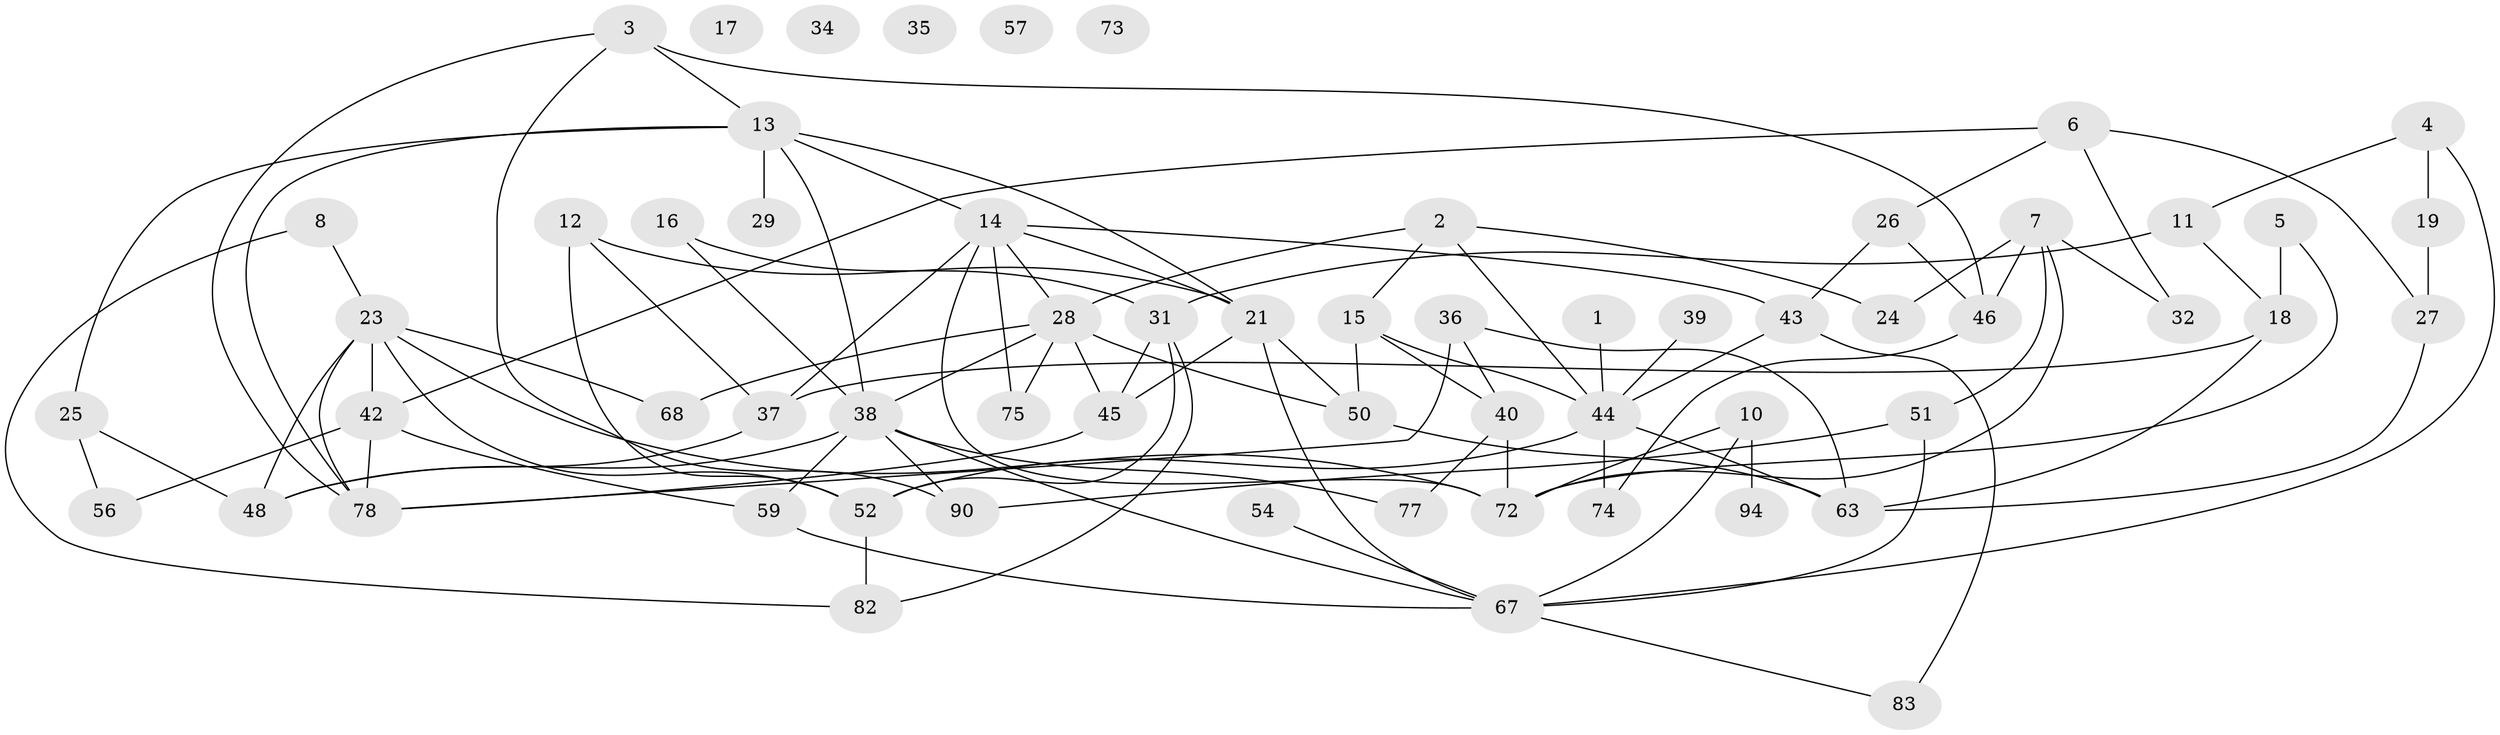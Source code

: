 // original degree distribution, {1: 0.08421052631578947, 3: 0.24210526315789474, 4: 0.1368421052631579, 2: 0.30526315789473685, 6: 0.042105263157894736, 0: 0.05263157894736842, 7: 0.010526315789473684, 5: 0.12631578947368421}
// Generated by graph-tools (version 1.1) at 2025/41/03/06/25 10:41:20]
// undirected, 61 vertices, 104 edges
graph export_dot {
graph [start="1"]
  node [color=gray90,style=filled];
  1;
  2 [super="+9"];
  3 [super="+30"];
  4 [super="+22"];
  5;
  6 [super="+61"];
  7 [super="+53"];
  8;
  10 [super="+62"];
  11 [super="+76"];
  12;
  13 [super="+41"];
  14 [super="+70"];
  15 [super="+66"];
  16;
  17;
  18 [super="+20"];
  19 [super="+91"];
  21 [super="+85"];
  23 [super="+33"];
  24;
  25;
  26 [super="+71"];
  27 [super="+55"];
  28 [super="+49"];
  29;
  31 [super="+64"];
  32;
  34;
  35;
  36;
  37 [super="+47"];
  38 [super="+58"];
  39;
  40 [super="+93"];
  42 [super="+80"];
  43 [super="+84"];
  44 [super="+88"];
  45 [super="+69"];
  46 [super="+65"];
  48 [super="+60"];
  50 [super="+86"];
  51;
  52;
  54 [super="+81"];
  56;
  57;
  59;
  63;
  67 [super="+87"];
  68;
  72 [super="+95"];
  73;
  74 [super="+89"];
  75;
  77;
  78 [super="+79"];
  82;
  83 [super="+92"];
  90;
  94;
  1 -- 44;
  2 -- 24;
  2 -- 44;
  2 -- 28;
  2 -- 15;
  3 -- 46;
  3 -- 90;
  3 -- 13;
  3 -- 78;
  4 -- 11;
  4 -- 19;
  4 -- 67;
  5 -- 18;
  5 -- 72;
  6 -- 32;
  6 -- 42;
  6 -- 26;
  6 -- 27;
  7 -- 24;
  7 -- 32;
  7 -- 51;
  7 -- 72;
  7 -- 46;
  8 -- 82;
  8 -- 23;
  10 -- 94;
  10 -- 67;
  10 -- 72;
  11 -- 18;
  11 -- 31;
  12 -- 21;
  12 -- 37;
  12 -- 52;
  13 -- 14;
  13 -- 21;
  13 -- 25;
  13 -- 29;
  13 -- 78;
  13 -- 38;
  14 -- 21;
  14 -- 37;
  14 -- 75;
  14 -- 28;
  14 -- 43;
  14 -- 72;
  15 -- 50;
  15 -- 40;
  15 -- 44;
  16 -- 31;
  16 -- 38;
  18 -- 37;
  18 -- 63;
  19 -- 27;
  21 -- 50 [weight=2];
  21 -- 45;
  21 -- 67;
  23 -- 42;
  23 -- 48;
  23 -- 78;
  23 -- 52;
  23 -- 68;
  23 -- 72;
  25 -- 48;
  25 -- 56;
  26 -- 43;
  26 -- 46;
  27 -- 63;
  28 -- 68;
  28 -- 50;
  28 -- 75;
  28 -- 45;
  28 -- 38;
  31 -- 82;
  31 -- 52;
  31 -- 45;
  36 -- 40;
  36 -- 63;
  36 -- 78;
  37 -- 48;
  38 -- 59;
  38 -- 90;
  38 -- 48;
  38 -- 67;
  38 -- 77;
  39 -- 44;
  40 -- 72;
  40 -- 77;
  42 -- 59;
  42 -- 78;
  42 -- 56;
  43 -- 44;
  43 -- 83;
  44 -- 52;
  44 -- 63;
  44 -- 74;
  45 -- 78;
  46 -- 74;
  50 -- 63;
  51 -- 90;
  51 -- 67;
  52 -- 82;
  54 -- 67;
  59 -- 67;
  67 -- 83;
}
